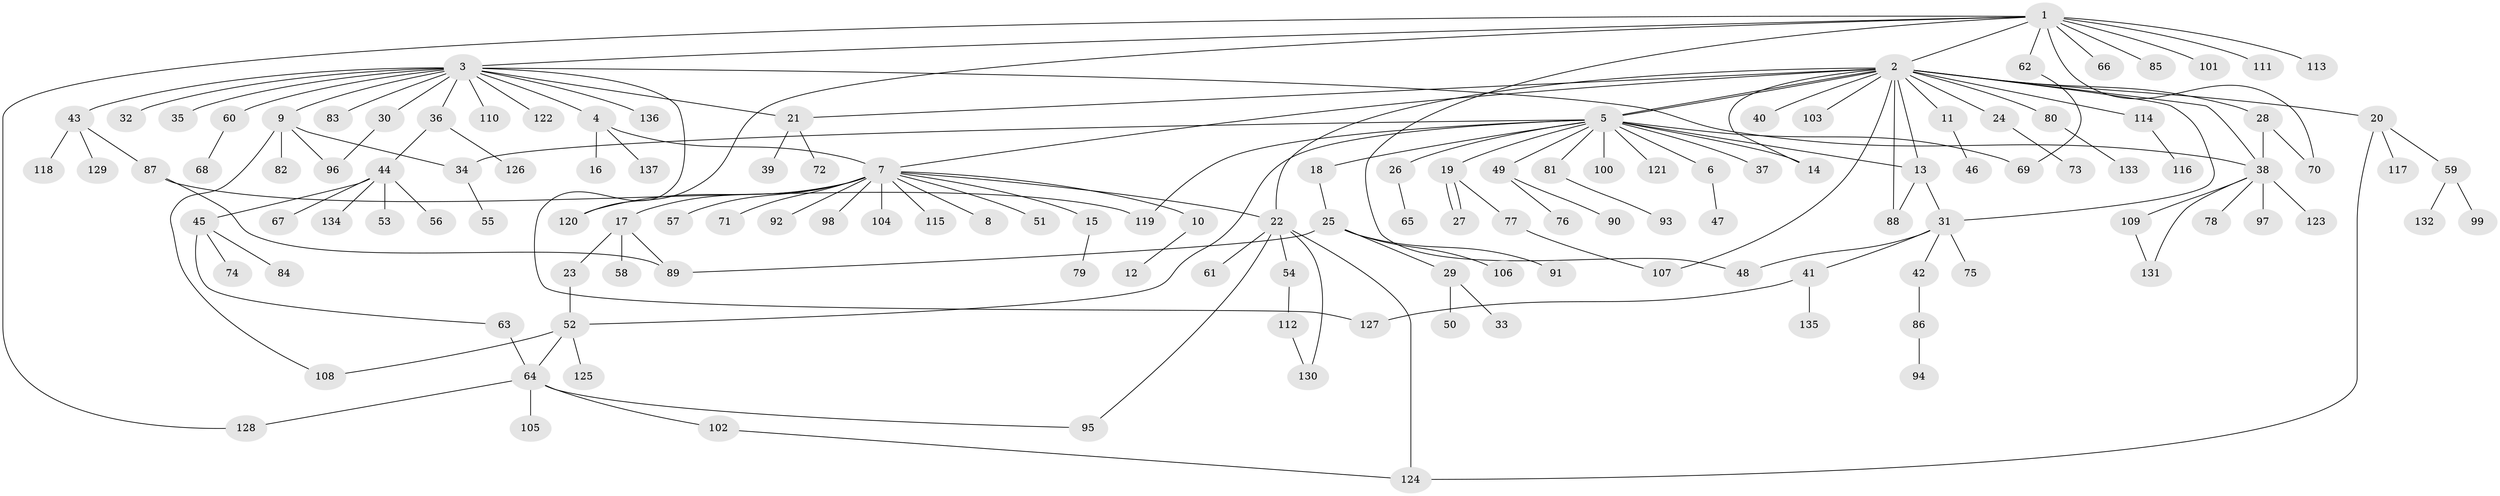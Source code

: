 // coarse degree distribution, {5: 0.057971014492753624, 17: 0.014492753623188406, 10: 0.014492753623188406, 3: 0.17391304347826086, 12: 0.014492753623188406, 1: 0.42028985507246375, 14: 0.014492753623188406, 4: 0.07246376811594203, 2: 0.21739130434782608}
// Generated by graph-tools (version 1.1) at 2025/50/03/04/25 22:50:33]
// undirected, 137 vertices, 167 edges
graph export_dot {
  node [color=gray90,style=filled];
  1;
  2;
  3;
  4;
  5;
  6;
  7;
  8;
  9;
  10;
  11;
  12;
  13;
  14;
  15;
  16;
  17;
  18;
  19;
  20;
  21;
  22;
  23;
  24;
  25;
  26;
  27;
  28;
  29;
  30;
  31;
  32;
  33;
  34;
  35;
  36;
  37;
  38;
  39;
  40;
  41;
  42;
  43;
  44;
  45;
  46;
  47;
  48;
  49;
  50;
  51;
  52;
  53;
  54;
  55;
  56;
  57;
  58;
  59;
  60;
  61;
  62;
  63;
  64;
  65;
  66;
  67;
  68;
  69;
  70;
  71;
  72;
  73;
  74;
  75;
  76;
  77;
  78;
  79;
  80;
  81;
  82;
  83;
  84;
  85;
  86;
  87;
  88;
  89;
  90;
  91;
  92;
  93;
  94;
  95;
  96;
  97;
  98;
  99;
  100;
  101;
  102;
  103;
  104;
  105;
  106;
  107;
  108;
  109;
  110;
  111;
  112;
  113;
  114;
  115;
  116;
  117;
  118;
  119;
  120;
  121;
  122;
  123;
  124;
  125;
  126;
  127;
  128;
  129;
  130;
  131;
  132;
  133;
  134;
  135;
  136;
  137;
  1 -- 2;
  1 -- 3;
  1 -- 48;
  1 -- 62;
  1 -- 66;
  1 -- 70;
  1 -- 85;
  1 -- 101;
  1 -- 111;
  1 -- 113;
  1 -- 120;
  1 -- 128;
  2 -- 5;
  2 -- 5;
  2 -- 7;
  2 -- 11;
  2 -- 13;
  2 -- 14;
  2 -- 20;
  2 -- 21;
  2 -- 22;
  2 -- 24;
  2 -- 28;
  2 -- 31;
  2 -- 38;
  2 -- 40;
  2 -- 80;
  2 -- 88;
  2 -- 103;
  2 -- 107;
  2 -- 114;
  3 -- 4;
  3 -- 9;
  3 -- 21;
  3 -- 30;
  3 -- 32;
  3 -- 35;
  3 -- 36;
  3 -- 38;
  3 -- 43;
  3 -- 60;
  3 -- 83;
  3 -- 110;
  3 -- 122;
  3 -- 127;
  3 -- 136;
  4 -- 7;
  4 -- 16;
  4 -- 137;
  5 -- 6;
  5 -- 13;
  5 -- 14;
  5 -- 18;
  5 -- 19;
  5 -- 26;
  5 -- 34;
  5 -- 37;
  5 -- 49;
  5 -- 52;
  5 -- 69;
  5 -- 81;
  5 -- 100;
  5 -- 119;
  5 -- 121;
  6 -- 47;
  7 -- 8;
  7 -- 10;
  7 -- 15;
  7 -- 17;
  7 -- 22;
  7 -- 51;
  7 -- 57;
  7 -- 71;
  7 -- 92;
  7 -- 98;
  7 -- 104;
  7 -- 115;
  7 -- 120;
  9 -- 34;
  9 -- 82;
  9 -- 96;
  9 -- 108;
  10 -- 12;
  11 -- 46;
  13 -- 31;
  13 -- 88;
  15 -- 79;
  17 -- 23;
  17 -- 58;
  17 -- 89;
  18 -- 25;
  19 -- 27;
  19 -- 27;
  19 -- 77;
  20 -- 59;
  20 -- 117;
  20 -- 124;
  21 -- 39;
  21 -- 72;
  22 -- 54;
  22 -- 61;
  22 -- 95;
  22 -- 124;
  22 -- 130;
  23 -- 52;
  24 -- 73;
  25 -- 29;
  25 -- 89;
  25 -- 91;
  25 -- 106;
  26 -- 65;
  28 -- 38;
  28 -- 70;
  29 -- 33;
  29 -- 50;
  30 -- 96;
  31 -- 41;
  31 -- 42;
  31 -- 48;
  31 -- 75;
  34 -- 55;
  36 -- 44;
  36 -- 126;
  38 -- 78;
  38 -- 97;
  38 -- 109;
  38 -- 123;
  38 -- 131;
  41 -- 127;
  41 -- 135;
  42 -- 86;
  43 -- 87;
  43 -- 118;
  43 -- 129;
  44 -- 45;
  44 -- 53;
  44 -- 56;
  44 -- 67;
  44 -- 134;
  45 -- 63;
  45 -- 74;
  45 -- 84;
  49 -- 76;
  49 -- 90;
  52 -- 64;
  52 -- 108;
  52 -- 125;
  54 -- 112;
  59 -- 99;
  59 -- 132;
  60 -- 68;
  62 -- 69;
  63 -- 64;
  64 -- 95;
  64 -- 102;
  64 -- 105;
  64 -- 128;
  77 -- 107;
  80 -- 133;
  81 -- 93;
  86 -- 94;
  87 -- 89;
  87 -- 119;
  102 -- 124;
  109 -- 131;
  112 -- 130;
  114 -- 116;
}
